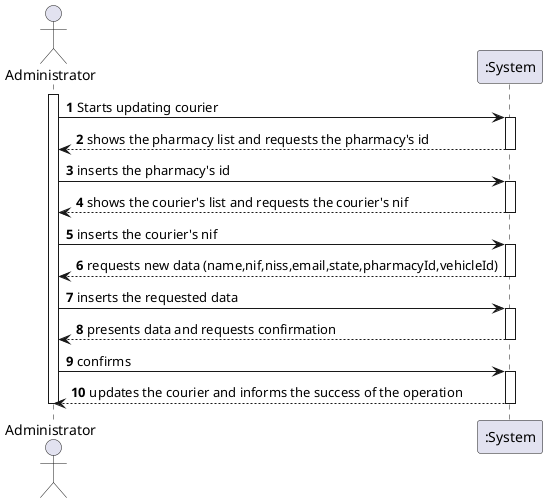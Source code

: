 @startuml
autonumber
actor "Administrator" as ADM

activate ADM
ADM -> ":System" : Starts updating courier
activate ":System"
":System" --> ADM : shows the pharmacy list and requests the pharmacy's id
deactivate ":System"
ADM -> ":System" : inserts the pharmacy's id
activate ":System"
":System" --> ADM : shows the courier's list and requests the courier's nif
deactivate ":System"



ADM -> ":System" : inserts the courier's nif
activate ":System"
":System" --> ADM : requests new data (name,nif,niss,email,state,pharmacyId,vehicleId)
deactivate ":System"

ADM -> ":System" : inserts the requested data
activate ":System"
":System" --> ADM : presents data and requests confirmation
deactivate ":System"

ADM -> ":System" : confirms
activate ":System"
":System" --> ADM : updates the courier and informs the success of the operation
deactivate ":System"
deactivate ADM
@enduml
